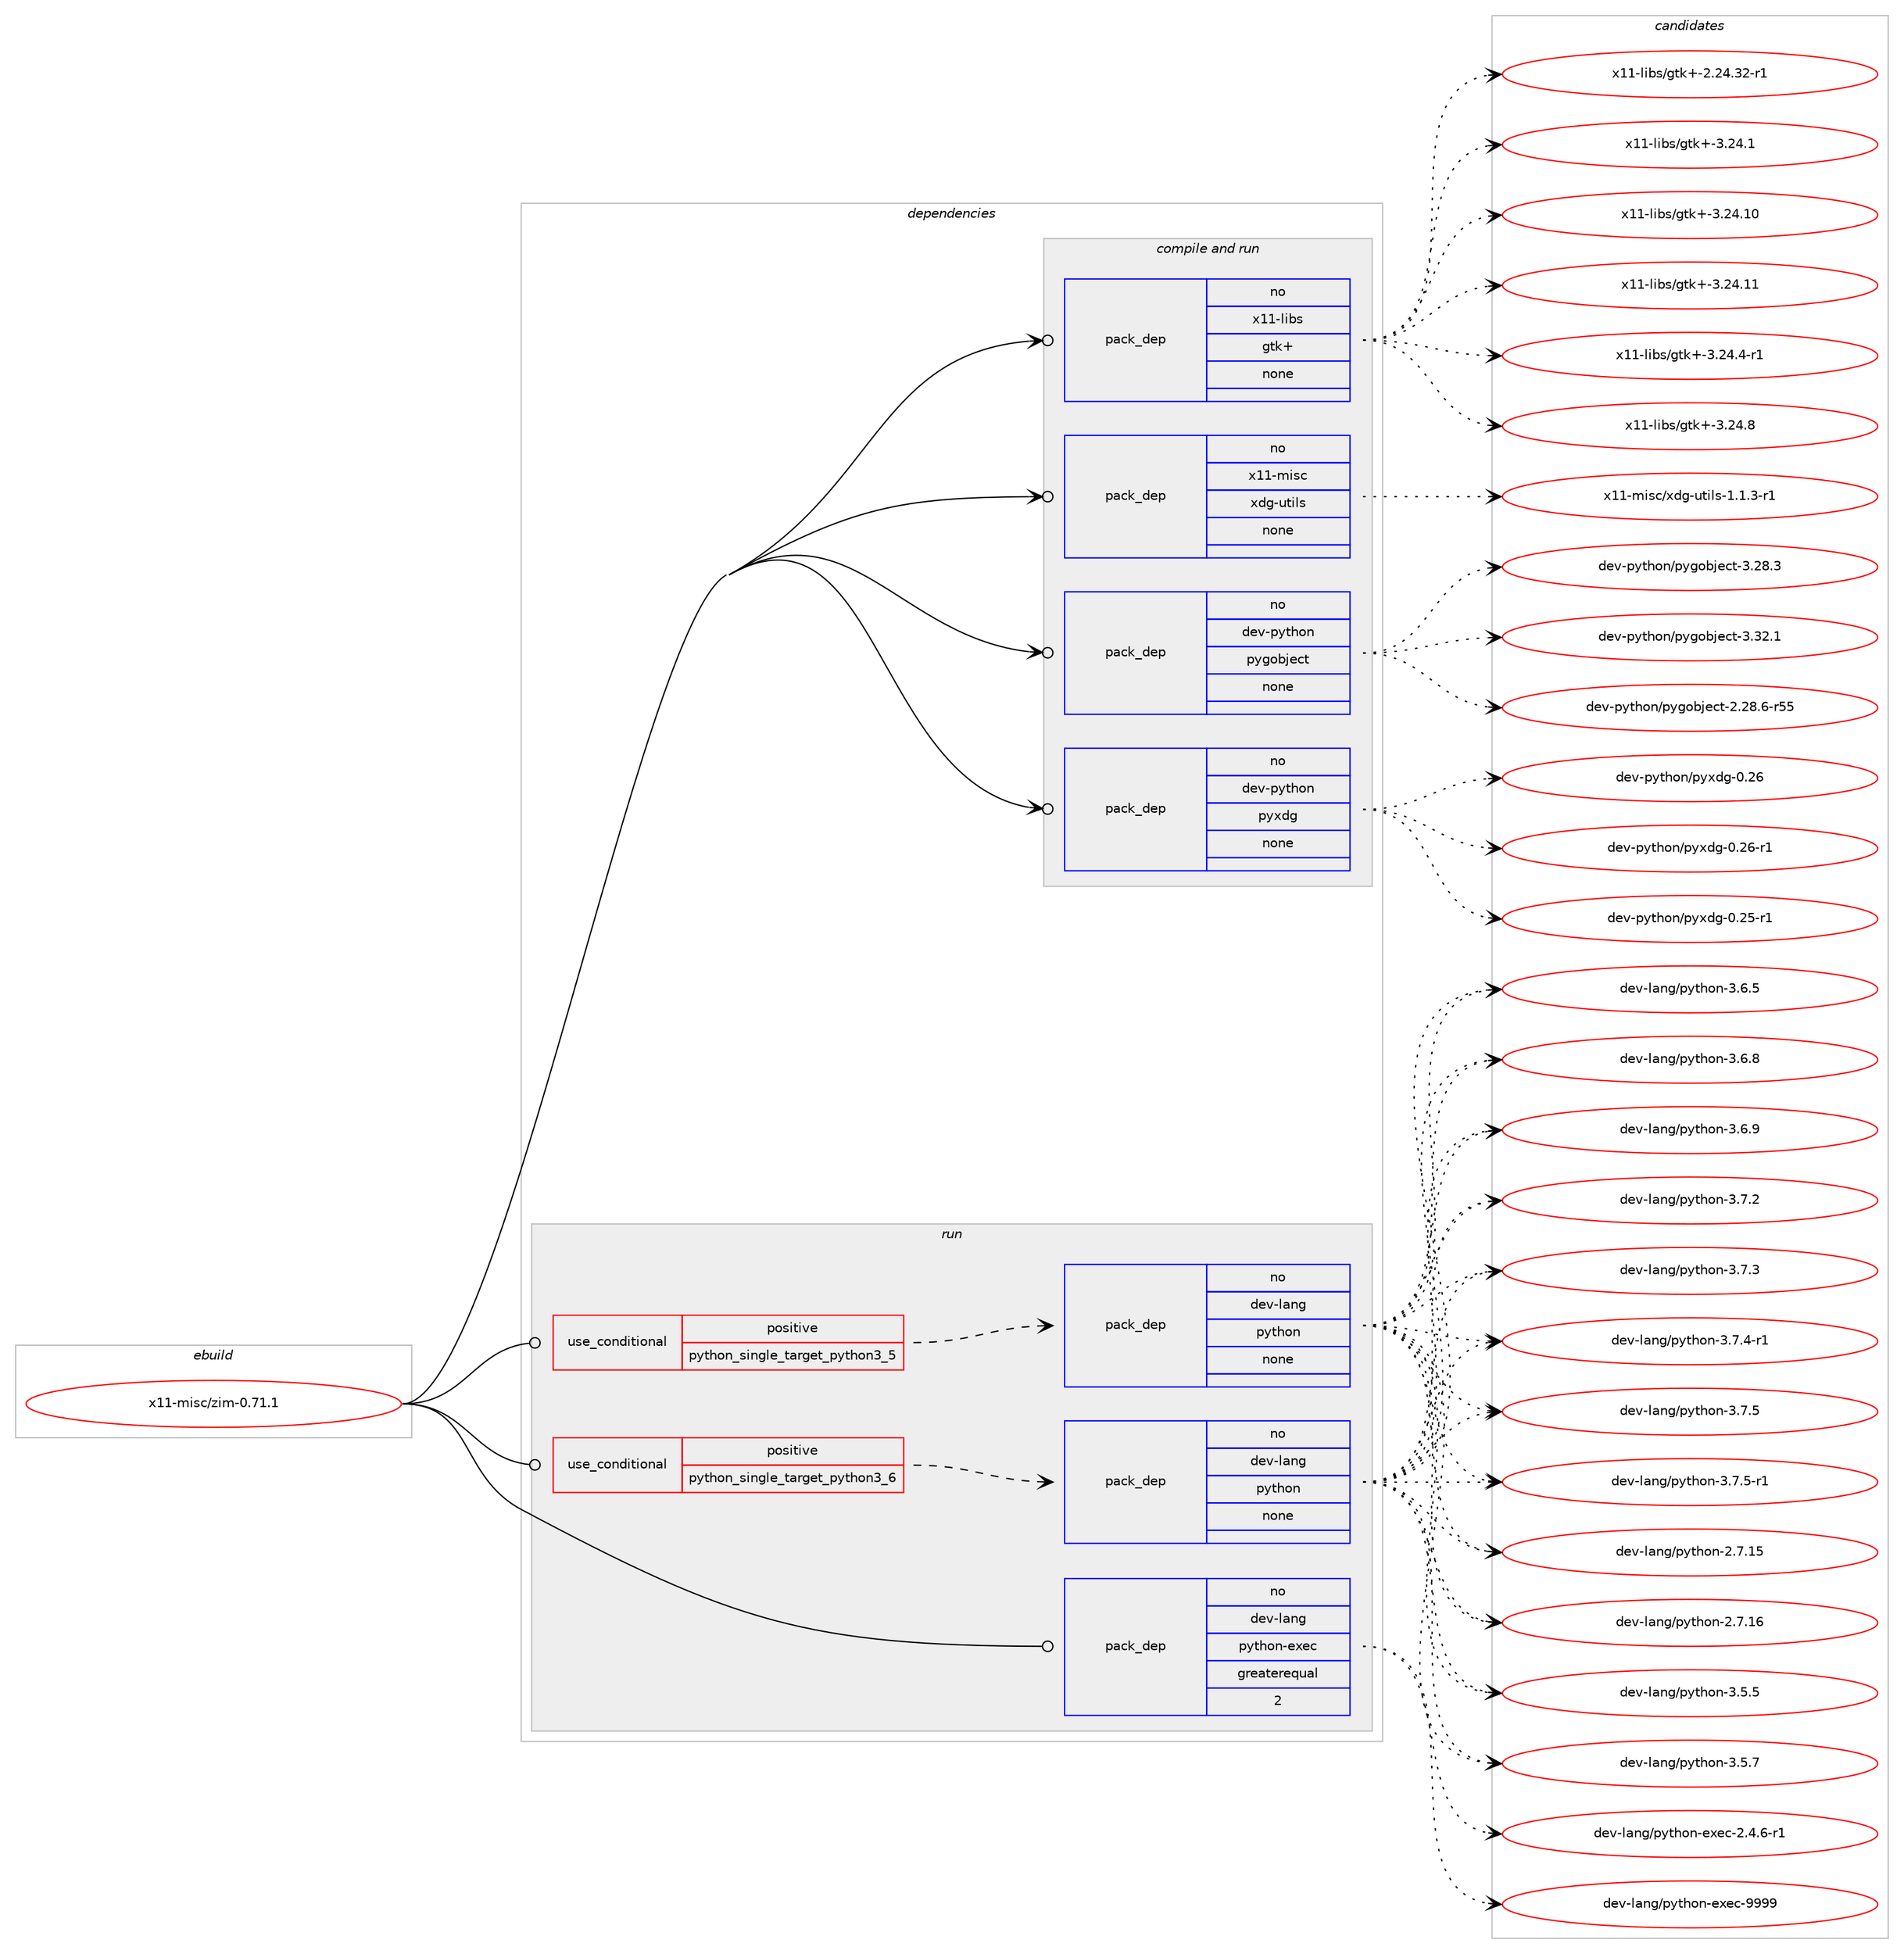 digraph prolog {

# *************
# Graph options
# *************

newrank=true;
concentrate=true;
compound=true;
graph [rankdir=LR,fontname=Helvetica,fontsize=10,ranksep=1.5];#, ranksep=2.5, nodesep=0.2];
edge  [arrowhead=vee];
node  [fontname=Helvetica,fontsize=10];

# **********
# The ebuild
# **********

subgraph cluster_leftcol {
color=gray;
rank=same;
label=<<i>ebuild</i>>;
id [label="x11-misc/zim-0.71.1", color=red, width=4, href="../x11-misc/zim-0.71.1.svg"];
}

# ****************
# The dependencies
# ****************

subgraph cluster_midcol {
color=gray;
label=<<i>dependencies</i>>;
subgraph cluster_compile {
fillcolor="#eeeeee";
style=filled;
label=<<i>compile</i>>;
}
subgraph cluster_compileandrun {
fillcolor="#eeeeee";
style=filled;
label=<<i>compile and run</i>>;
subgraph pack685575 {
dependency922515 [label=<<TABLE BORDER="0" CELLBORDER="1" CELLSPACING="0" CELLPADDING="4" WIDTH="220"><TR><TD ROWSPAN="6" CELLPADDING="30">pack_dep</TD></TR><TR><TD WIDTH="110">no</TD></TR><TR><TD>dev-python</TD></TR><TR><TD>pygobject</TD></TR><TR><TD>none</TD></TR><TR><TD></TD></TR></TABLE>>, shape=none, color=blue];
}
id:e -> dependency922515:w [weight=20,style="solid",arrowhead="odotvee"];
subgraph pack685576 {
dependency922516 [label=<<TABLE BORDER="0" CELLBORDER="1" CELLSPACING="0" CELLPADDING="4" WIDTH="220"><TR><TD ROWSPAN="6" CELLPADDING="30">pack_dep</TD></TR><TR><TD WIDTH="110">no</TD></TR><TR><TD>dev-python</TD></TR><TR><TD>pyxdg</TD></TR><TR><TD>none</TD></TR><TR><TD></TD></TR></TABLE>>, shape=none, color=blue];
}
id:e -> dependency922516:w [weight=20,style="solid",arrowhead="odotvee"];
subgraph pack685577 {
dependency922517 [label=<<TABLE BORDER="0" CELLBORDER="1" CELLSPACING="0" CELLPADDING="4" WIDTH="220"><TR><TD ROWSPAN="6" CELLPADDING="30">pack_dep</TD></TR><TR><TD WIDTH="110">no</TD></TR><TR><TD>x11-libs</TD></TR><TR><TD>gtk+</TD></TR><TR><TD>none</TD></TR><TR><TD></TD></TR></TABLE>>, shape=none, color=blue];
}
id:e -> dependency922517:w [weight=20,style="solid",arrowhead="odotvee"];
subgraph pack685578 {
dependency922518 [label=<<TABLE BORDER="0" CELLBORDER="1" CELLSPACING="0" CELLPADDING="4" WIDTH="220"><TR><TD ROWSPAN="6" CELLPADDING="30">pack_dep</TD></TR><TR><TD WIDTH="110">no</TD></TR><TR><TD>x11-misc</TD></TR><TR><TD>xdg-utils</TD></TR><TR><TD>none</TD></TR><TR><TD></TD></TR></TABLE>>, shape=none, color=blue];
}
id:e -> dependency922518:w [weight=20,style="solid",arrowhead="odotvee"];
}
subgraph cluster_run {
fillcolor="#eeeeee";
style=filled;
label=<<i>run</i>>;
subgraph cond220213 {
dependency922519 [label=<<TABLE BORDER="0" CELLBORDER="1" CELLSPACING="0" CELLPADDING="4"><TR><TD ROWSPAN="3" CELLPADDING="10">use_conditional</TD></TR><TR><TD>positive</TD></TR><TR><TD>python_single_target_python3_5</TD></TR></TABLE>>, shape=none, color=red];
subgraph pack685579 {
dependency922520 [label=<<TABLE BORDER="0" CELLBORDER="1" CELLSPACING="0" CELLPADDING="4" WIDTH="220"><TR><TD ROWSPAN="6" CELLPADDING="30">pack_dep</TD></TR><TR><TD WIDTH="110">no</TD></TR><TR><TD>dev-lang</TD></TR><TR><TD>python</TD></TR><TR><TD>none</TD></TR><TR><TD></TD></TR></TABLE>>, shape=none, color=blue];
}
dependency922519:e -> dependency922520:w [weight=20,style="dashed",arrowhead="vee"];
}
id:e -> dependency922519:w [weight=20,style="solid",arrowhead="odot"];
subgraph cond220214 {
dependency922521 [label=<<TABLE BORDER="0" CELLBORDER="1" CELLSPACING="0" CELLPADDING="4"><TR><TD ROWSPAN="3" CELLPADDING="10">use_conditional</TD></TR><TR><TD>positive</TD></TR><TR><TD>python_single_target_python3_6</TD></TR></TABLE>>, shape=none, color=red];
subgraph pack685580 {
dependency922522 [label=<<TABLE BORDER="0" CELLBORDER="1" CELLSPACING="0" CELLPADDING="4" WIDTH="220"><TR><TD ROWSPAN="6" CELLPADDING="30">pack_dep</TD></TR><TR><TD WIDTH="110">no</TD></TR><TR><TD>dev-lang</TD></TR><TR><TD>python</TD></TR><TR><TD>none</TD></TR><TR><TD></TD></TR></TABLE>>, shape=none, color=blue];
}
dependency922521:e -> dependency922522:w [weight=20,style="dashed",arrowhead="vee"];
}
id:e -> dependency922521:w [weight=20,style="solid",arrowhead="odot"];
subgraph pack685581 {
dependency922523 [label=<<TABLE BORDER="0" CELLBORDER="1" CELLSPACING="0" CELLPADDING="4" WIDTH="220"><TR><TD ROWSPAN="6" CELLPADDING="30">pack_dep</TD></TR><TR><TD WIDTH="110">no</TD></TR><TR><TD>dev-lang</TD></TR><TR><TD>python-exec</TD></TR><TR><TD>greaterequal</TD></TR><TR><TD>2</TD></TR></TABLE>>, shape=none, color=blue];
}
id:e -> dependency922523:w [weight=20,style="solid",arrowhead="odot"];
}
}

# **************
# The candidates
# **************

subgraph cluster_choices {
rank=same;
color=gray;
label=<<i>candidates</i>>;

subgraph choice685575 {
color=black;
nodesep=1;
choice1001011184511212111610411111047112121103111981061019911645504650564654451145353 [label="dev-python/pygobject-2.28.6-r55", color=red, width=4,href="../dev-python/pygobject-2.28.6-r55.svg"];
choice1001011184511212111610411111047112121103111981061019911645514650564651 [label="dev-python/pygobject-3.28.3", color=red, width=4,href="../dev-python/pygobject-3.28.3.svg"];
choice1001011184511212111610411111047112121103111981061019911645514651504649 [label="dev-python/pygobject-3.32.1", color=red, width=4,href="../dev-python/pygobject-3.32.1.svg"];
dependency922515:e -> choice1001011184511212111610411111047112121103111981061019911645504650564654451145353:w [style=dotted,weight="100"];
dependency922515:e -> choice1001011184511212111610411111047112121103111981061019911645514650564651:w [style=dotted,weight="100"];
dependency922515:e -> choice1001011184511212111610411111047112121103111981061019911645514651504649:w [style=dotted,weight="100"];
}
subgraph choice685576 {
color=black;
nodesep=1;
choice100101118451121211161041111104711212112010010345484650534511449 [label="dev-python/pyxdg-0.25-r1", color=red, width=4,href="../dev-python/pyxdg-0.25-r1.svg"];
choice10010111845112121116104111110471121211201001034548465054 [label="dev-python/pyxdg-0.26", color=red, width=4,href="../dev-python/pyxdg-0.26.svg"];
choice100101118451121211161041111104711212112010010345484650544511449 [label="dev-python/pyxdg-0.26-r1", color=red, width=4,href="../dev-python/pyxdg-0.26-r1.svg"];
dependency922516:e -> choice100101118451121211161041111104711212112010010345484650534511449:w [style=dotted,weight="100"];
dependency922516:e -> choice10010111845112121116104111110471121211201001034548465054:w [style=dotted,weight="100"];
dependency922516:e -> choice100101118451121211161041111104711212112010010345484650544511449:w [style=dotted,weight="100"];
}
subgraph choice685577 {
color=black;
nodesep=1;
choice12049494510810598115471031161074345504650524651504511449 [label="x11-libs/gtk+-2.24.32-r1", color=red, width=4,href="../x11-libs/gtk+-2.24.32-r1.svg"];
choice12049494510810598115471031161074345514650524649 [label="x11-libs/gtk+-3.24.1", color=red, width=4,href="../x11-libs/gtk+-3.24.1.svg"];
choice1204949451081059811547103116107434551465052464948 [label="x11-libs/gtk+-3.24.10", color=red, width=4,href="../x11-libs/gtk+-3.24.10.svg"];
choice1204949451081059811547103116107434551465052464949 [label="x11-libs/gtk+-3.24.11", color=red, width=4,href="../x11-libs/gtk+-3.24.11.svg"];
choice120494945108105981154710311610743455146505246524511449 [label="x11-libs/gtk+-3.24.4-r1", color=red, width=4,href="../x11-libs/gtk+-3.24.4-r1.svg"];
choice12049494510810598115471031161074345514650524656 [label="x11-libs/gtk+-3.24.8", color=red, width=4,href="../x11-libs/gtk+-3.24.8.svg"];
dependency922517:e -> choice12049494510810598115471031161074345504650524651504511449:w [style=dotted,weight="100"];
dependency922517:e -> choice12049494510810598115471031161074345514650524649:w [style=dotted,weight="100"];
dependency922517:e -> choice1204949451081059811547103116107434551465052464948:w [style=dotted,weight="100"];
dependency922517:e -> choice1204949451081059811547103116107434551465052464949:w [style=dotted,weight="100"];
dependency922517:e -> choice120494945108105981154710311610743455146505246524511449:w [style=dotted,weight="100"];
dependency922517:e -> choice12049494510810598115471031161074345514650524656:w [style=dotted,weight="100"];
}
subgraph choice685578 {
color=black;
nodesep=1;
choice1204949451091051159947120100103451171161051081154549464946514511449 [label="x11-misc/xdg-utils-1.1.3-r1", color=red, width=4,href="../x11-misc/xdg-utils-1.1.3-r1.svg"];
dependency922518:e -> choice1204949451091051159947120100103451171161051081154549464946514511449:w [style=dotted,weight="100"];
}
subgraph choice685579 {
color=black;
nodesep=1;
choice10010111845108971101034711212111610411111045504655464953 [label="dev-lang/python-2.7.15", color=red, width=4,href="../dev-lang/python-2.7.15.svg"];
choice10010111845108971101034711212111610411111045504655464954 [label="dev-lang/python-2.7.16", color=red, width=4,href="../dev-lang/python-2.7.16.svg"];
choice100101118451089711010347112121116104111110455146534653 [label="dev-lang/python-3.5.5", color=red, width=4,href="../dev-lang/python-3.5.5.svg"];
choice100101118451089711010347112121116104111110455146534655 [label="dev-lang/python-3.5.7", color=red, width=4,href="../dev-lang/python-3.5.7.svg"];
choice100101118451089711010347112121116104111110455146544653 [label="dev-lang/python-3.6.5", color=red, width=4,href="../dev-lang/python-3.6.5.svg"];
choice100101118451089711010347112121116104111110455146544656 [label="dev-lang/python-3.6.8", color=red, width=4,href="../dev-lang/python-3.6.8.svg"];
choice100101118451089711010347112121116104111110455146544657 [label="dev-lang/python-3.6.9", color=red, width=4,href="../dev-lang/python-3.6.9.svg"];
choice100101118451089711010347112121116104111110455146554650 [label="dev-lang/python-3.7.2", color=red, width=4,href="../dev-lang/python-3.7.2.svg"];
choice100101118451089711010347112121116104111110455146554651 [label="dev-lang/python-3.7.3", color=red, width=4,href="../dev-lang/python-3.7.3.svg"];
choice1001011184510897110103471121211161041111104551465546524511449 [label="dev-lang/python-3.7.4-r1", color=red, width=4,href="../dev-lang/python-3.7.4-r1.svg"];
choice100101118451089711010347112121116104111110455146554653 [label="dev-lang/python-3.7.5", color=red, width=4,href="../dev-lang/python-3.7.5.svg"];
choice1001011184510897110103471121211161041111104551465546534511449 [label="dev-lang/python-3.7.5-r1", color=red, width=4,href="../dev-lang/python-3.7.5-r1.svg"];
dependency922520:e -> choice10010111845108971101034711212111610411111045504655464953:w [style=dotted,weight="100"];
dependency922520:e -> choice10010111845108971101034711212111610411111045504655464954:w [style=dotted,weight="100"];
dependency922520:e -> choice100101118451089711010347112121116104111110455146534653:w [style=dotted,weight="100"];
dependency922520:e -> choice100101118451089711010347112121116104111110455146534655:w [style=dotted,weight="100"];
dependency922520:e -> choice100101118451089711010347112121116104111110455146544653:w [style=dotted,weight="100"];
dependency922520:e -> choice100101118451089711010347112121116104111110455146544656:w [style=dotted,weight="100"];
dependency922520:e -> choice100101118451089711010347112121116104111110455146544657:w [style=dotted,weight="100"];
dependency922520:e -> choice100101118451089711010347112121116104111110455146554650:w [style=dotted,weight="100"];
dependency922520:e -> choice100101118451089711010347112121116104111110455146554651:w [style=dotted,weight="100"];
dependency922520:e -> choice1001011184510897110103471121211161041111104551465546524511449:w [style=dotted,weight="100"];
dependency922520:e -> choice100101118451089711010347112121116104111110455146554653:w [style=dotted,weight="100"];
dependency922520:e -> choice1001011184510897110103471121211161041111104551465546534511449:w [style=dotted,weight="100"];
}
subgraph choice685580 {
color=black;
nodesep=1;
choice10010111845108971101034711212111610411111045504655464953 [label="dev-lang/python-2.7.15", color=red, width=4,href="../dev-lang/python-2.7.15.svg"];
choice10010111845108971101034711212111610411111045504655464954 [label="dev-lang/python-2.7.16", color=red, width=4,href="../dev-lang/python-2.7.16.svg"];
choice100101118451089711010347112121116104111110455146534653 [label="dev-lang/python-3.5.5", color=red, width=4,href="../dev-lang/python-3.5.5.svg"];
choice100101118451089711010347112121116104111110455146534655 [label="dev-lang/python-3.5.7", color=red, width=4,href="../dev-lang/python-3.5.7.svg"];
choice100101118451089711010347112121116104111110455146544653 [label="dev-lang/python-3.6.5", color=red, width=4,href="../dev-lang/python-3.6.5.svg"];
choice100101118451089711010347112121116104111110455146544656 [label="dev-lang/python-3.6.8", color=red, width=4,href="../dev-lang/python-3.6.8.svg"];
choice100101118451089711010347112121116104111110455146544657 [label="dev-lang/python-3.6.9", color=red, width=4,href="../dev-lang/python-3.6.9.svg"];
choice100101118451089711010347112121116104111110455146554650 [label="dev-lang/python-3.7.2", color=red, width=4,href="../dev-lang/python-3.7.2.svg"];
choice100101118451089711010347112121116104111110455146554651 [label="dev-lang/python-3.7.3", color=red, width=4,href="../dev-lang/python-3.7.3.svg"];
choice1001011184510897110103471121211161041111104551465546524511449 [label="dev-lang/python-3.7.4-r1", color=red, width=4,href="../dev-lang/python-3.7.4-r1.svg"];
choice100101118451089711010347112121116104111110455146554653 [label="dev-lang/python-3.7.5", color=red, width=4,href="../dev-lang/python-3.7.5.svg"];
choice1001011184510897110103471121211161041111104551465546534511449 [label="dev-lang/python-3.7.5-r1", color=red, width=4,href="../dev-lang/python-3.7.5-r1.svg"];
dependency922522:e -> choice10010111845108971101034711212111610411111045504655464953:w [style=dotted,weight="100"];
dependency922522:e -> choice10010111845108971101034711212111610411111045504655464954:w [style=dotted,weight="100"];
dependency922522:e -> choice100101118451089711010347112121116104111110455146534653:w [style=dotted,weight="100"];
dependency922522:e -> choice100101118451089711010347112121116104111110455146534655:w [style=dotted,weight="100"];
dependency922522:e -> choice100101118451089711010347112121116104111110455146544653:w [style=dotted,weight="100"];
dependency922522:e -> choice100101118451089711010347112121116104111110455146544656:w [style=dotted,weight="100"];
dependency922522:e -> choice100101118451089711010347112121116104111110455146544657:w [style=dotted,weight="100"];
dependency922522:e -> choice100101118451089711010347112121116104111110455146554650:w [style=dotted,weight="100"];
dependency922522:e -> choice100101118451089711010347112121116104111110455146554651:w [style=dotted,weight="100"];
dependency922522:e -> choice1001011184510897110103471121211161041111104551465546524511449:w [style=dotted,weight="100"];
dependency922522:e -> choice100101118451089711010347112121116104111110455146554653:w [style=dotted,weight="100"];
dependency922522:e -> choice1001011184510897110103471121211161041111104551465546534511449:w [style=dotted,weight="100"];
}
subgraph choice685581 {
color=black;
nodesep=1;
choice10010111845108971101034711212111610411111045101120101994550465246544511449 [label="dev-lang/python-exec-2.4.6-r1", color=red, width=4,href="../dev-lang/python-exec-2.4.6-r1.svg"];
choice10010111845108971101034711212111610411111045101120101994557575757 [label="dev-lang/python-exec-9999", color=red, width=4,href="../dev-lang/python-exec-9999.svg"];
dependency922523:e -> choice10010111845108971101034711212111610411111045101120101994550465246544511449:w [style=dotted,weight="100"];
dependency922523:e -> choice10010111845108971101034711212111610411111045101120101994557575757:w [style=dotted,weight="100"];
}
}

}
